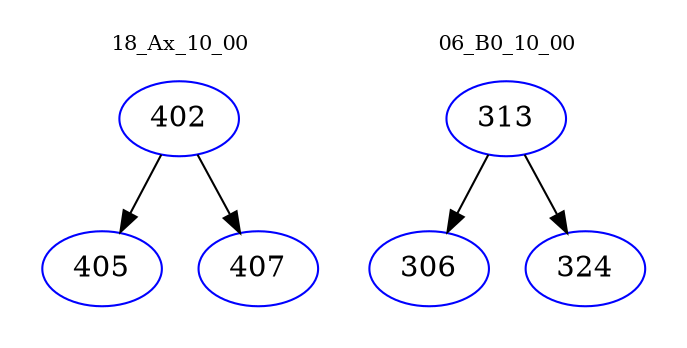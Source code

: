 digraph{
subgraph cluster_0 {
color = white
label = "18_Ax_10_00";
fontsize=10;
T0_402 [label="402", color="blue"]
T0_402 -> T0_405 [color="black"]
T0_405 [label="405", color="blue"]
T0_402 -> T0_407 [color="black"]
T0_407 [label="407", color="blue"]
}
subgraph cluster_1 {
color = white
label = "06_B0_10_00";
fontsize=10;
T1_313 [label="313", color="blue"]
T1_313 -> T1_306 [color="black"]
T1_306 [label="306", color="blue"]
T1_313 -> T1_324 [color="black"]
T1_324 [label="324", color="blue"]
}
}
